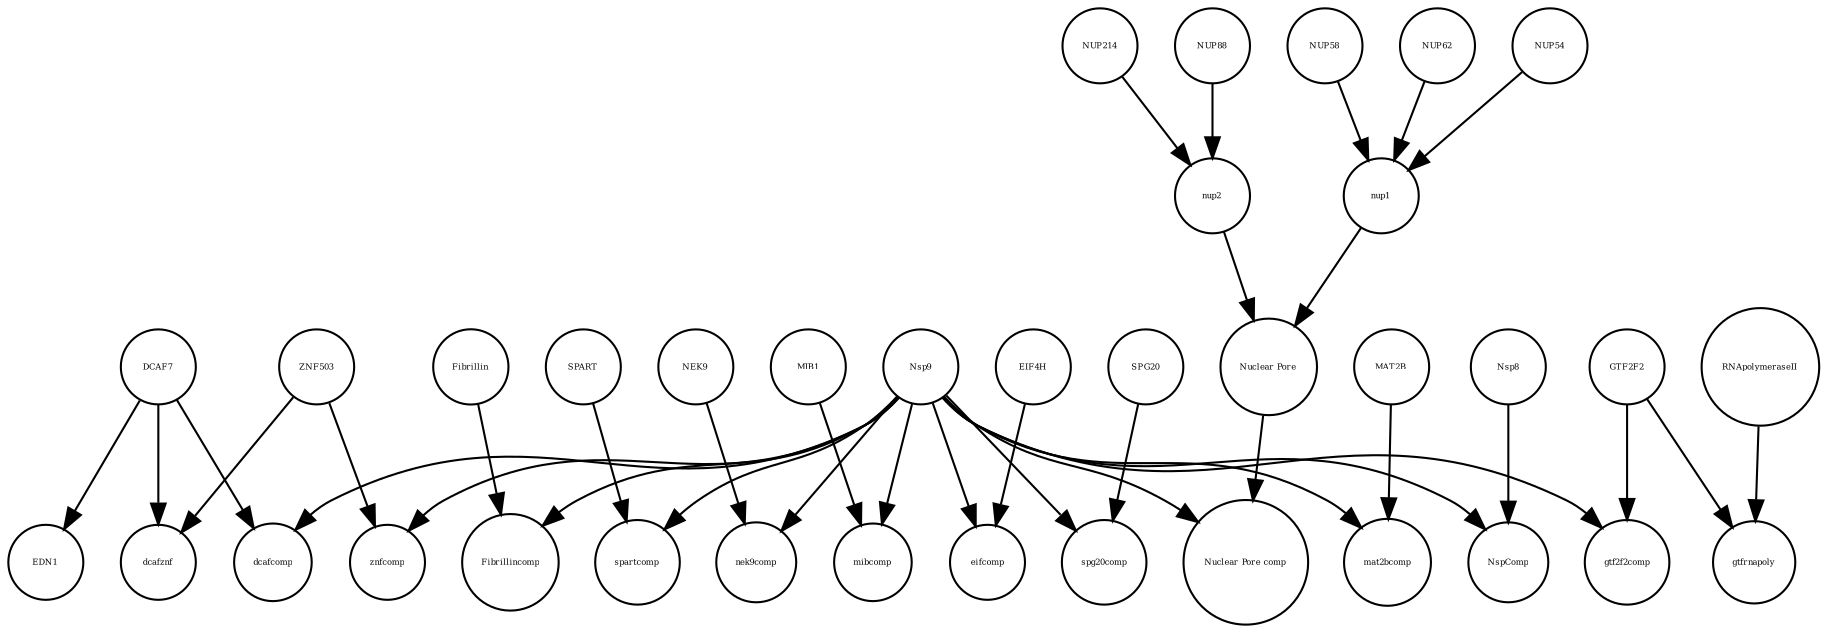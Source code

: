 strict digraph  {
ZNF503 [annotation=urn_miriam_uniprot_Q96F45, bipartite=0, cls=macromolecule, fontsize=4, label=ZNF503, shape=circle];
dcafznf [annotation="", bipartite=0, cls=complex, fontsize=4, label=dcafznf, shape=circle];
Fibrillincomp [annotation="", bipartite=0, cls=complex, fontsize=4, label=Fibrillincomp, shape=circle];
znfcomp [annotation="", bipartite=0, cls=complex, fontsize=4, label=znfcomp, shape=circle];
EDN1 [annotation=urn_miriam_uniprot_P05305, bipartite=0, cls=macromolecule, fontsize=4, label=EDN1, shape=circle];
Nsp9 [annotation="urn_miriam_uniprot_P0DTD1|urn_miriam_ncbiprotein_YP_009725305", bipartite=0, cls=macromolecule, fontsize=4, label=Nsp9, shape=circle];
NUP88 [annotation="urn_miriam_uniprot_Q99567|urn_miriam_pubmed_30543681", bipartite=0, cls=macromolecule, fontsize=4, label=NUP88, shape=circle];
EIF4H [annotation="urn_miriam_uniprot_Q15056|urn_miriam_pubmed_10585411|urn_miriam_pubmed_11418588", bipartite=0, cls=macromolecule, fontsize=4, label=EIF4H, shape=circle];
spartcomp [annotation="", bipartite=0, cls=complex, fontsize=4, label=spartcomp, shape=circle];
Fibrillin [annotation="", bipartite=0, cls=complex, fontsize=4, label=Fibrillin, shape=circle];
nek9comp [annotation="", bipartite=0, cls=complex, fontsize=4, label=nek9comp, shape=circle];
mibcomp [annotation="", bipartite=0, cls=complex, fontsize=4, label=mibcomp, shape=circle];
eifcomp [annotation="", bipartite=0, cls=complex, fontsize=4, label=eifcomp, shape=circle];
RNApolymeraseII [annotation=urn_miriam_uniprot_P30876, bipartite=0, cls=macromolecule, fontsize=4, label=RNApolymeraseII, shape=circle];
gtfrnapoly [annotation="", bipartite=0, cls=complex, fontsize=4, label=gtfrnapoly, shape=circle];
SPG20 [annotation="", bipartite=0, cls=macromolecule, fontsize=4, label=SPG20, shape=circle];
spg20comp [annotation="", bipartite=0, cls=complex, fontsize=4, label=spg20comp, shape=circle];
NEK9 [annotation=urn_miriam_uniprot_Q8TD19, bipartite=0, cls=macromolecule, fontsize=4, label=NEK9, shape=circle];
"Nuclear Pore comp" [annotation="", bipartite=0, cls=complex, fontsize=4, label="Nuclear Pore comp", shape=circle];
DCAF7 [annotation="urn_miriam_uniprot_P61962|urn_miriam_pubmed_16887337|urn_miriam_pubmed_16949367", bipartite=0, cls=macromolecule, fontsize=4, label=DCAF7, shape=circle];
NUP214 [annotation=urn_miriam_uniprot_P35658, bipartite=0, cls=macromolecule, fontsize=4, label=NUP214, shape=circle];
Nsp8 [annotation="urn_miriam_uniprot_P0DTD1|urn_miriam_ncbiprotein_YP_009725304", bipartite=0, cls=macromolecule, fontsize=4, label=Nsp8, shape=circle];
mat2bcomp [annotation="", bipartite=0, cls=complex, fontsize=4, label=mat2bcomp, shape=circle];
NUP58 [annotation=urn_miriam_uniprot_Q9BVL2, bipartite=0, cls=macromolecule, fontsize=4, label=NUP58, shape=circle];
NUP62 [annotation=urn_miriam_uniprot_P37198, bipartite=0, cls=macromolecule, fontsize=4, label=NUP62, shape=circle];
NspComp [annotation="", bipartite=0, cls=complex, fontsize=4, label=NspComp, shape=circle];
gtf2f2comp [annotation="", bipartite=0, cls=complex, fontsize=4, label=gtf2f2comp, shape=circle];
"Nuclear Pore" [annotation="", bipartite=0, cls=complex, fontsize=4, label="Nuclear Pore", shape=circle];
MIB1 [annotation="urn_miriam_uniprot_Q86YT6|urn_miriam_pubmed_24185901", bipartite=0, cls=macromolecule, fontsize=4, label=MIB1, shape=circle];
nup2 [annotation="", bipartite=0, cls=complex, fontsize=4, label=nup2, shape=circle];
NUP54 [annotation=urn_miriam_uniprot_Q7Z3B4, bipartite=0, cls=macromolecule, fontsize=4, label=NUP54, shape=circle];
MAT2B [annotation="urn_miriam_uniprot_Q9NZL9|urn_miriam_pubmed_10644686|urn_miriam_pubmed_23189196|urn_miriam_pubmed_25075345|urn_miriam_pubmed_23425511", bipartite=0, cls=macromolecule, fontsize=4, label=MAT2B, shape=circle];
nup1 [annotation="", bipartite=0, cls=complex, fontsize=4, label=nup1, shape=circle];
GTF2F2 [annotation="urn_miriam_uniprot_P13984|urn_miriam_pubmed_10428810", bipartite=0, cls=macromolecule, fontsize=4, label=GTF2F2, shape=circle];
SPART [annotation=urn_miriam_uniprot_Q8N0X7, bipartite=0, cls=macromolecule, fontsize=4, label=SPART, shape=circle];
dcafcomp [annotation="", bipartite=0, cls=complex, fontsize=4, label=dcafcomp, shape=circle];
ZNF503 -> dcafznf  [annotation="", interaction_type=production];
ZNF503 -> znfcomp  [annotation="", interaction_type=production];
Nsp9 -> dcafcomp  [annotation="", interaction_type=production];
Nsp9 -> NspComp  [annotation="", interaction_type=production];
Nsp9 -> mibcomp  [annotation="", interaction_type=production];
Nsp9 -> znfcomp  [annotation="", interaction_type=production];
Nsp9 -> eifcomp  [annotation="", interaction_type=production];
Nsp9 -> gtf2f2comp  [annotation="", interaction_type=production];
Nsp9 -> Fibrillincomp  [annotation="", interaction_type=production];
Nsp9 -> mat2bcomp  [annotation="", interaction_type=production];
Nsp9 -> spartcomp  [annotation="", interaction_type=production];
Nsp9 -> spg20comp  [annotation="", interaction_type=production];
Nsp9 -> nek9comp  [annotation="", interaction_type=production];
Nsp9 -> "Nuclear Pore comp"  [annotation="", interaction_type=production];
NUP88 -> nup2  [annotation="", interaction_type=production];
EIF4H -> eifcomp  [annotation="", interaction_type=production];
Fibrillin -> Fibrillincomp  [annotation="", interaction_type=production];
RNApolymeraseII -> gtfrnapoly  [annotation="", interaction_type=production];
SPG20 -> spg20comp  [annotation="", interaction_type=production];
NEK9 -> nek9comp  [annotation="", interaction_type=production];
DCAF7 -> dcafcomp  [annotation="", interaction_type=production];
DCAF7 -> dcafznf  [annotation="", interaction_type=production];
DCAF7 -> EDN1  [annotation=urn_miriam_pubmed_27880803, interaction_type=catalysis];
NUP214 -> nup2  [annotation="", interaction_type=production];
Nsp8 -> NspComp  [annotation="", interaction_type=production];
NUP58 -> nup1  [annotation="", interaction_type=production];
NUP62 -> nup1  [annotation="", interaction_type=production];
"Nuclear Pore" -> "Nuclear Pore comp"  [annotation="", interaction_type=production];
MIB1 -> mibcomp  [annotation="", interaction_type=production];
nup2 -> "Nuclear Pore"  [annotation="", interaction_type=production];
NUP54 -> nup1  [annotation="", interaction_type=production];
MAT2B -> mat2bcomp  [annotation="", interaction_type=production];
nup1 -> "Nuclear Pore"  [annotation="", interaction_type=production];
GTF2F2 -> gtfrnapoly  [annotation="", interaction_type=production];
GTF2F2 -> gtf2f2comp  [annotation="", interaction_type=production];
SPART -> spartcomp  [annotation="", interaction_type=production];
}
